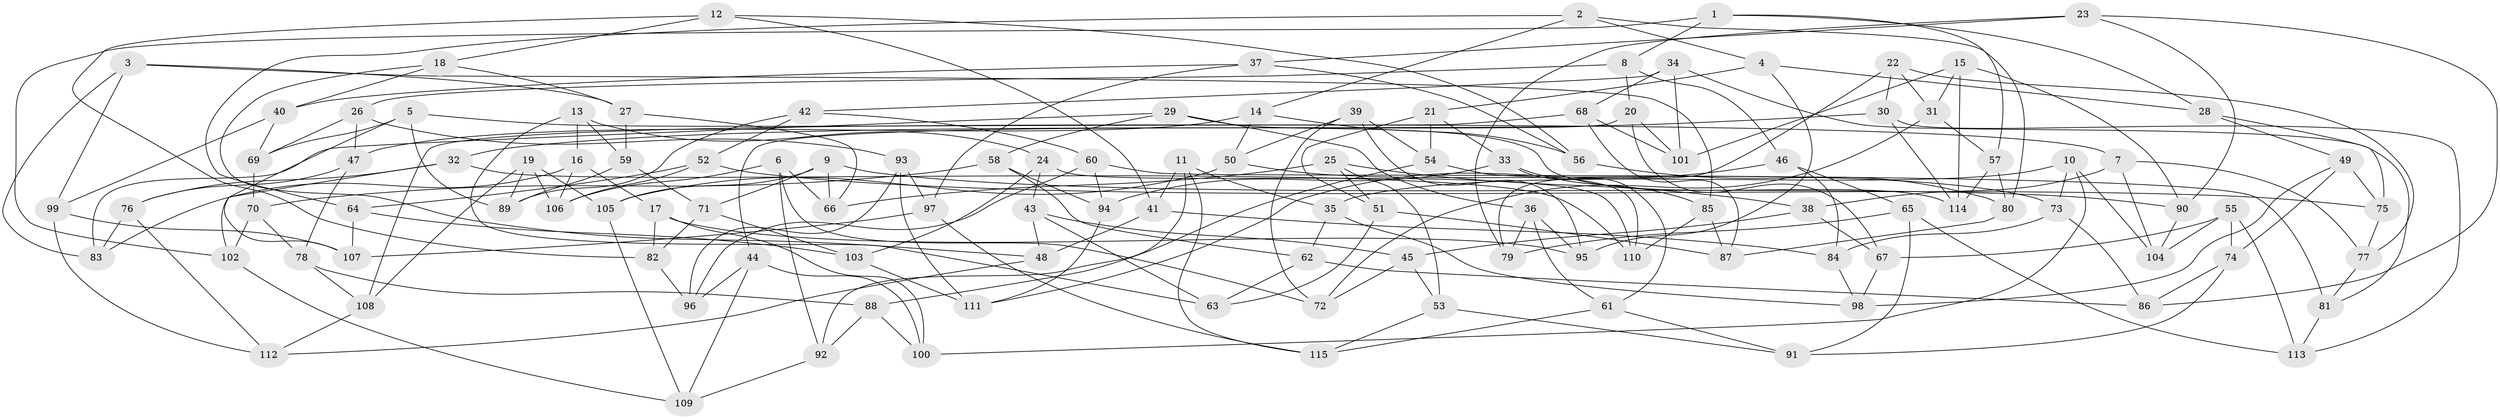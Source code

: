 // coarse degree distribution, {4: 0.6206896551724138, 11: 0.10344827586206896, 9: 0.05172413793103448, 10: 0.05172413793103448, 3: 0.1206896551724138, 8: 0.017241379310344827, 12: 0.017241379310344827, 6: 0.017241379310344827}
// Generated by graph-tools (version 1.1) at 2025/53/03/04/25 22:53:46]
// undirected, 115 vertices, 230 edges
graph export_dot {
  node [color=gray90,style=filled];
  1;
  2;
  3;
  4;
  5;
  6;
  7;
  8;
  9;
  10;
  11;
  12;
  13;
  14;
  15;
  16;
  17;
  18;
  19;
  20;
  21;
  22;
  23;
  24;
  25;
  26;
  27;
  28;
  29;
  30;
  31;
  32;
  33;
  34;
  35;
  36;
  37;
  38;
  39;
  40;
  41;
  42;
  43;
  44;
  45;
  46;
  47;
  48;
  49;
  50;
  51;
  52;
  53;
  54;
  55;
  56;
  57;
  58;
  59;
  60;
  61;
  62;
  63;
  64;
  65;
  66;
  67;
  68;
  69;
  70;
  71;
  72;
  73;
  74;
  75;
  76;
  77;
  78;
  79;
  80;
  81;
  82;
  83;
  84;
  85;
  86;
  87;
  88;
  89;
  90;
  91;
  92;
  93;
  94;
  95;
  96;
  97;
  98;
  99;
  100;
  101;
  102;
  103;
  104;
  105;
  106;
  107;
  108;
  109;
  110;
  111;
  112;
  113;
  114;
  115;
  1 -- 8;
  1 -- 28;
  1 -- 102;
  1 -- 57;
  2 -- 14;
  2 -- 80;
  2 -- 64;
  2 -- 4;
  3 -- 27;
  3 -- 99;
  3 -- 85;
  3 -- 83;
  4 -- 21;
  4 -- 95;
  4 -- 28;
  5 -- 89;
  5 -- 69;
  5 -- 107;
  5 -- 7;
  6 -- 92;
  6 -- 106;
  6 -- 72;
  6 -- 66;
  7 -- 77;
  7 -- 38;
  7 -- 104;
  8 -- 26;
  8 -- 46;
  8 -- 20;
  9 -- 105;
  9 -- 90;
  9 -- 66;
  9 -- 71;
  10 -- 104;
  10 -- 73;
  10 -- 100;
  10 -- 35;
  11 -- 92;
  11 -- 41;
  11 -- 115;
  11 -- 35;
  12 -- 41;
  12 -- 82;
  12 -- 56;
  12 -- 18;
  13 -- 16;
  13 -- 63;
  13 -- 59;
  13 -- 24;
  14 -- 47;
  14 -- 50;
  14 -- 56;
  15 -- 101;
  15 -- 90;
  15 -- 31;
  15 -- 114;
  16 -- 17;
  16 -- 106;
  16 -- 83;
  17 -- 100;
  17 -- 82;
  17 -- 95;
  18 -- 40;
  18 -- 27;
  18 -- 48;
  19 -- 89;
  19 -- 106;
  19 -- 105;
  19 -- 108;
  20 -- 67;
  20 -- 44;
  20 -- 101;
  21 -- 33;
  21 -- 51;
  21 -- 54;
  22 -- 79;
  22 -- 77;
  22 -- 31;
  22 -- 30;
  23 -- 90;
  23 -- 79;
  23 -- 86;
  23 -- 37;
  24 -- 43;
  24 -- 103;
  24 -- 110;
  25 -- 51;
  25 -- 53;
  25 -- 38;
  25 -- 66;
  26 -- 93;
  26 -- 47;
  26 -- 69;
  27 -- 59;
  27 -- 66;
  28 -- 49;
  28 -- 75;
  29 -- 36;
  29 -- 58;
  29 -- 114;
  29 -- 83;
  30 -- 113;
  30 -- 114;
  30 -- 32;
  31 -- 72;
  31 -- 57;
  32 -- 76;
  32 -- 110;
  32 -- 102;
  33 -- 61;
  33 -- 94;
  33 -- 85;
  34 -- 81;
  34 -- 68;
  34 -- 42;
  34 -- 101;
  35 -- 62;
  35 -- 98;
  36 -- 95;
  36 -- 61;
  36 -- 79;
  37 -- 40;
  37 -- 97;
  37 -- 56;
  38 -- 67;
  38 -- 45;
  39 -- 72;
  39 -- 50;
  39 -- 95;
  39 -- 54;
  40 -- 99;
  40 -- 69;
  41 -- 48;
  41 -- 84;
  42 -- 89;
  42 -- 60;
  42 -- 52;
  43 -- 45;
  43 -- 48;
  43 -- 63;
  44 -- 100;
  44 -- 96;
  44 -- 109;
  45 -- 72;
  45 -- 53;
  46 -- 111;
  46 -- 84;
  46 -- 65;
  47 -- 76;
  47 -- 78;
  48 -- 112;
  49 -- 75;
  49 -- 98;
  49 -- 74;
  50 -- 105;
  50 -- 73;
  51 -- 63;
  51 -- 87;
  52 -- 106;
  52 -- 75;
  52 -- 64;
  53 -- 91;
  53 -- 115;
  54 -- 110;
  54 -- 88;
  55 -- 74;
  55 -- 104;
  55 -- 113;
  55 -- 67;
  56 -- 80;
  57 -- 80;
  57 -- 114;
  58 -- 70;
  58 -- 94;
  58 -- 62;
  59 -- 89;
  59 -- 71;
  60 -- 94;
  60 -- 81;
  60 -- 96;
  61 -- 115;
  61 -- 91;
  62 -- 63;
  62 -- 86;
  64 -- 103;
  64 -- 107;
  65 -- 91;
  65 -- 113;
  65 -- 79;
  67 -- 98;
  68 -- 101;
  68 -- 108;
  68 -- 87;
  69 -- 70;
  70 -- 102;
  70 -- 78;
  71 -- 103;
  71 -- 82;
  73 -- 86;
  73 -- 84;
  74 -- 91;
  74 -- 86;
  75 -- 77;
  76 -- 112;
  76 -- 83;
  77 -- 81;
  78 -- 88;
  78 -- 108;
  80 -- 87;
  81 -- 113;
  82 -- 96;
  84 -- 98;
  85 -- 110;
  85 -- 87;
  88 -- 100;
  88 -- 92;
  90 -- 104;
  92 -- 109;
  93 -- 97;
  93 -- 96;
  93 -- 111;
  94 -- 111;
  97 -- 107;
  97 -- 115;
  99 -- 112;
  99 -- 107;
  102 -- 109;
  103 -- 111;
  105 -- 109;
  108 -- 112;
}
